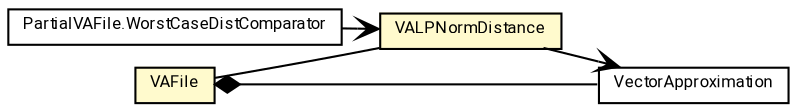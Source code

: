#!/usr/local/bin/dot
#
# Class diagram 
# Generated by UMLGraph version R5_7_2-60-g0e99a6 (http://www.spinellis.gr/umlgraph/)
#

digraph G {
	graph [fontnames="svg"]
	edge [fontname="Roboto",fontsize=7,labelfontname="Roboto",labelfontsize=7,color="black"];
	node [fontname="Roboto",fontcolor="black",fontsize=8,shape=plaintext,margin=0,width=0,height=0];
	nodesep=0.15;
	ranksep=0.25;
	rankdir=LR;
	// de.lmu.ifi.dbs.elki.index.vafile.VALPNormDistance
	c10629678 [label=<<table title="de.lmu.ifi.dbs.elki.index.vafile.VALPNormDistance" border="0" cellborder="1" cellspacing="0" cellpadding="2" bgcolor="lemonChiffon" href="VALPNormDistance.html" target="_parent">
		<tr><td><table border="0" cellspacing="0" cellpadding="1">
		<tr><td align="center" balign="center"> <font face="Roboto">VALPNormDistance</font> </td></tr>
		</table></td></tr>
		</table>>, URL="VALPNormDistance.html"];
	// de.lmu.ifi.dbs.elki.index.vafile.VectorApproximation
	c10629679 [label=<<table title="de.lmu.ifi.dbs.elki.index.vafile.VectorApproximation" border="0" cellborder="1" cellspacing="0" cellpadding="2" href="VectorApproximation.html" target="_parent">
		<tr><td><table border="0" cellspacing="0" cellpadding="1">
		<tr><td align="center" balign="center"> <font face="Roboto">VectorApproximation</font> </td></tr>
		</table></td></tr>
		</table>>, URL="VectorApproximation.html"];
	// de.lmu.ifi.dbs.elki.index.vafile.PartialVAFile.WorstCaseDistComparator
	c10629686 [label=<<table title="de.lmu.ifi.dbs.elki.index.vafile.PartialVAFile.WorstCaseDistComparator" border="0" cellborder="1" cellspacing="0" cellpadding="2" href="PartialVAFile.WorstCaseDistComparator.html" target="_parent">
		<tr><td><table border="0" cellspacing="0" cellpadding="1">
		<tr><td align="center" balign="center"> <font face="Roboto">PartialVAFile.WorstCaseDistComparator</font> </td></tr>
		</table></td></tr>
		</table>>, URL="PartialVAFile.WorstCaseDistComparator.html"];
	// de.lmu.ifi.dbs.elki.index.vafile.VAFile<V extends de.lmu.ifi.dbs.elki.data.NumberVector>
	c10629689 [label=<<table title="de.lmu.ifi.dbs.elki.index.vafile.VAFile" border="0" cellborder="1" cellspacing="0" cellpadding="2" bgcolor="LemonChiffon" href="VAFile.html" target="_parent">
		<tr><td><table border="0" cellspacing="0" cellpadding="1">
		<tr><td align="center" balign="center"> <font face="Roboto">VAFile</font> </td></tr>
		</table></td></tr>
		</table>>, URL="VAFile.html"];
	// de.lmu.ifi.dbs.elki.index.vafile.VAFile<V extends de.lmu.ifi.dbs.elki.data.NumberVector> composed de.lmu.ifi.dbs.elki.index.vafile.VectorApproximation
	c10629689 -> c10629679 [arrowhead=none,arrowtail=diamond,dir=back,weight=6];
	// de.lmu.ifi.dbs.elki.index.vafile.VAFile<V extends de.lmu.ifi.dbs.elki.data.NumberVector> assoc de.lmu.ifi.dbs.elki.index.vafile.VALPNormDistance
	c10629689 -> c10629678 [arrowhead=none,weight=2];
	// de.lmu.ifi.dbs.elki.index.vafile.VALPNormDistance navassoc de.lmu.ifi.dbs.elki.index.vafile.VectorApproximation
	c10629678 -> c10629679 [arrowhead=open,weight=1];
	// de.lmu.ifi.dbs.elki.index.vafile.PartialVAFile.WorstCaseDistComparator navassoc de.lmu.ifi.dbs.elki.index.vafile.VALPNormDistance
	c10629686 -> c10629678 [arrowhead=open,weight=1];
}

